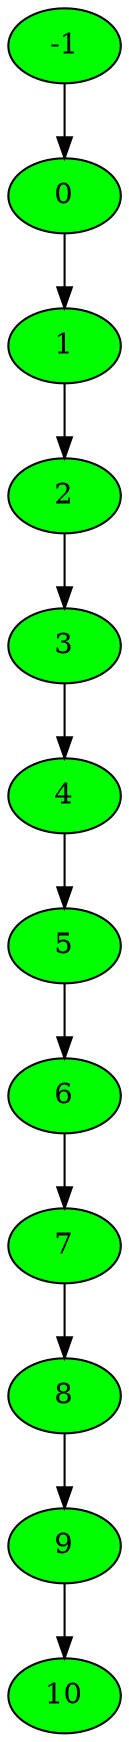 digraph statespace {
node [style=filled]
0 [fillcolor=green]
1 [fillcolor=green]
0 -> 1
-1 [fillcolor=green]
-1 -> 0
1 [fillcolor=green]
2 [fillcolor=green]
1 -> 2
2 [fillcolor=green]
3 [fillcolor=green]
2 -> 3
3 [fillcolor=green]
4 [fillcolor=green]
3 -> 4
4 [fillcolor=green]
5 [fillcolor=green]
4 -> 5
5 [fillcolor=green]
6 [fillcolor=green]
5 -> 6
6 [fillcolor=green]
7 [fillcolor=green]
6 -> 7
7 [fillcolor=green]
8 [fillcolor=green]
7 -> 8
8 [fillcolor=green]
9 [fillcolor=green]
8 -> 9
9 [fillcolor=green]
10 [fillcolor=green]
9 -> 10
}
